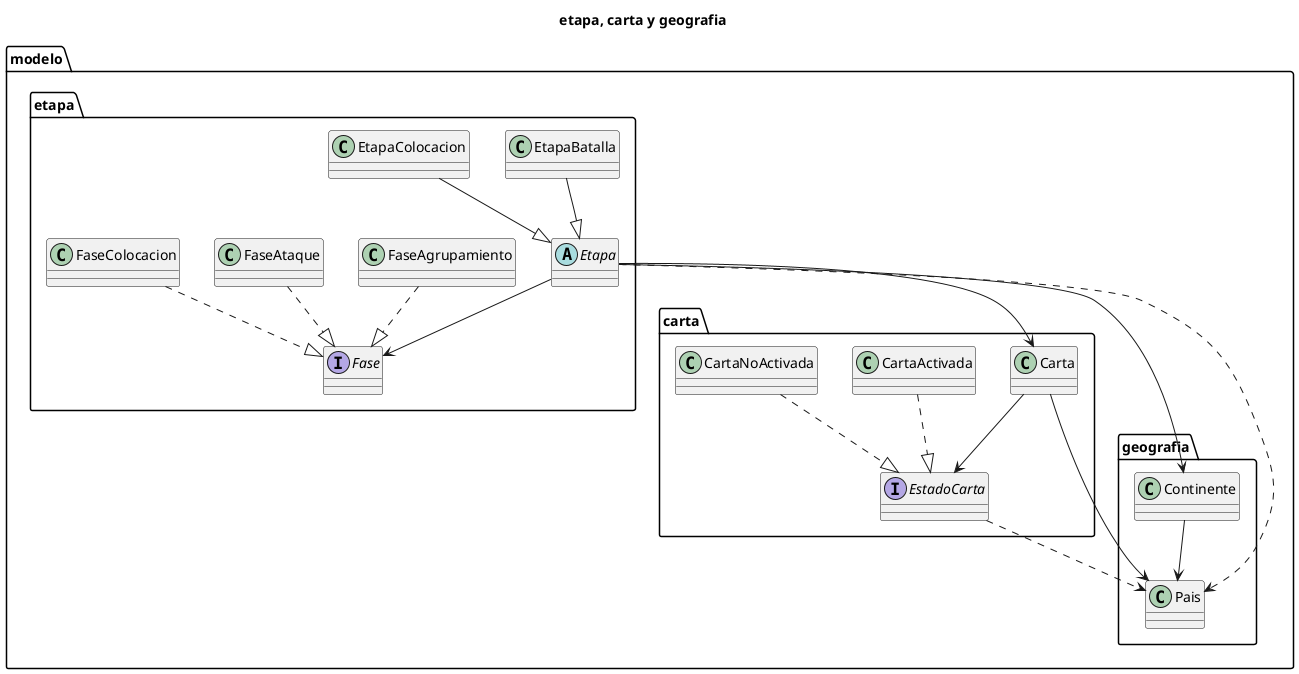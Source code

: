 @startuml

title etapa, carta y geografia

package modelo {
    package carta {
        class Carta
        interface EstadoCarta
        class CartaActivada
        class CartaNoActivada
    }

    package geografia {
        class Continente
        class Pais
    }

    package etapa {
        abstract class Etapa
        class EtapaBatalla
        class EtapaColocacion
        interface Fase
        class FaseAgrupamiento
        class FaseAtaque
        class FaseColocacion
    }

    CartaActivada ..|> EstadoCarta
    CartaNoActivada ..|> EstadoCarta
    Carta --> EstadoCarta
    Continente --> Pais
    EstadoCarta ..> Pais
    Carta --> Pais
    EtapaBatalla --|> Etapa
    EtapaColocacion --|> Etapa
    FaseAgrupamiento ..|> Fase
    FaseAtaque ..|> Fase
    FaseColocacion ..|> Fase
    Etapa --> Fase
    Etapa --> Carta
    Etapa --> Continente
    Etapa ..> Pais
}

@enduml